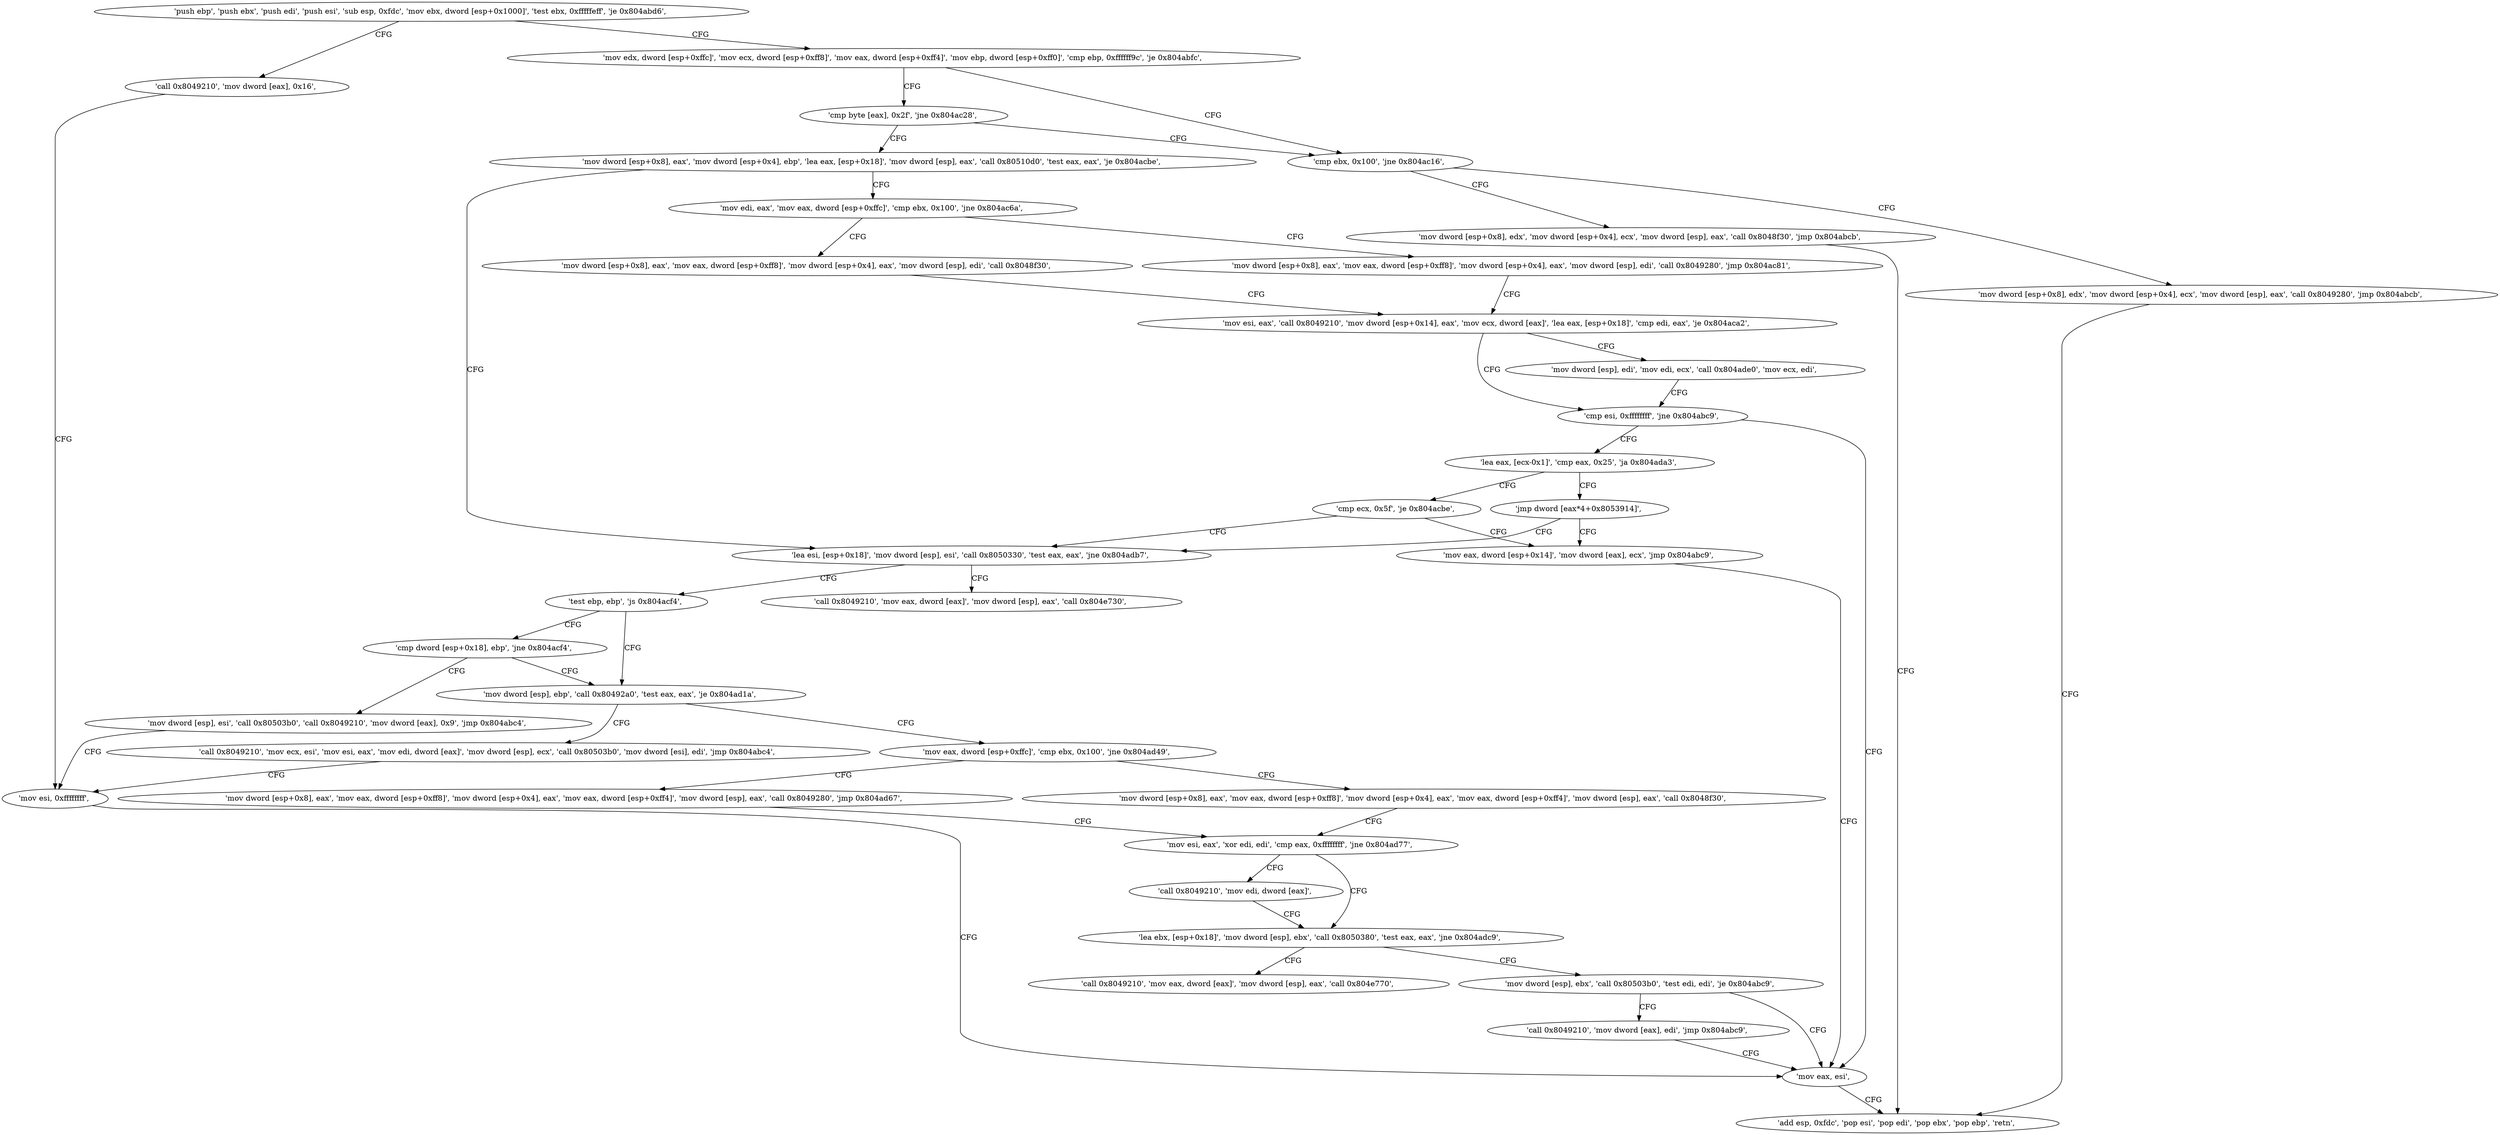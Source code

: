 digraph "func" {
"134523808" [label = "'push ebp', 'push ebx', 'push edi', 'push esi', 'sub esp, 0xfdc', 'mov ebx, dword [esp+0x1000]', 'test ebx, 0xfffffeff', 'je 0x804abd6', " ]
"134523862" [label = "'mov edx, dword [esp+0xffc]', 'mov ecx, dword [esp+0xff8]', 'mov eax, dword [esp+0xff4]', 'mov ebp, dword [esp+0xff0]', 'cmp ebp, 0xffffff9c', 'je 0x804abfc', " ]
"134523833" [label = "'call 0x8049210', 'mov dword [eax], 0x16', " ]
"134523900" [label = "'cmp ebx, 0x100', 'jne 0x804ac16', " ]
"134523895" [label = "'cmp byte [eax], 0x2f', 'jne 0x804ac28', " ]
"134523844" [label = "'mov esi, 0xffffffff', " ]
"134523926" [label = "'mov dword [esp+0x8], edx', 'mov dword [esp+0x4], ecx', 'mov dword [esp], eax', 'call 0x8048f30', 'jmp 0x804abcb', " ]
"134523908" [label = "'mov dword [esp+0x8], edx', 'mov dword [esp+0x4], ecx', 'mov dword [esp], eax', 'call 0x8049280', 'jmp 0x804abcb', " ]
"134523944" [label = "'mov dword [esp+0x8], eax', 'mov dword [esp+0x4], ebp', 'lea eax, [esp+0x18]', 'mov dword [esp], eax', 'call 0x80510d0', 'test eax, eax', 'je 0x804acbe', " ]
"134523851" [label = "'add esp, 0xfdc', 'pop esi', 'pop edi', 'pop ebx', 'pop ebp', 'retn', " ]
"134524094" [label = "'lea esi, [esp+0x18]', 'mov dword [esp], esi', 'call 0x8050330', 'test eax, eax', 'jne 0x804adb7', " ]
"134523968" [label = "'mov edi, eax', 'mov eax, dword [esp+0xffc]', 'cmp ebx, 0x100', 'jne 0x804ac6a', " ]
"134524343" [label = "'call 0x8049210', 'mov eax, dword [eax]', 'mov dword [esp], eax', 'call 0x804e730', " ]
"134524114" [label = "'test ebp, ebp', 'js 0x804acf4', " ]
"134524010" [label = "'mov dword [esp+0x8], eax', 'mov eax, dword [esp+0xff8]', 'mov dword [esp+0x4], eax', 'mov dword [esp], edi', 'call 0x8048f30', " ]
"134523985" [label = "'mov dword [esp+0x8], eax', 'mov eax, dword [esp+0xff8]', 'mov dword [esp+0x4], eax', 'mov dword [esp], edi', 'call 0x8049280', 'jmp 0x804ac81', " ]
"134524148" [label = "'mov dword [esp], ebp', 'call 0x80492a0', 'test eax, eax', 'je 0x804ad1a', " ]
"134524118" [label = "'cmp dword [esp+0x18], ebp', 'jne 0x804acf4', " ]
"134524033" [label = "'mov esi, eax', 'call 0x8049210', 'mov dword [esp+0x14], eax', 'mov ecx, dword [eax]', 'lea eax, [esp+0x18]', 'cmp edi, eax', 'je 0x804aca2', " ]
"134524186" [label = "'mov eax, dword [esp+0xffc]', 'cmp ebx, 0x100', 'jne 0x804ad49', " ]
"134524160" [label = "'call 0x8049210', 'mov ecx, esi', 'mov esi, eax', 'mov edi, dword [eax]', 'mov dword [esp], ecx', 'call 0x80503b0', 'mov dword [esi], edi', 'jmp 0x804abc4', " ]
"134524124" [label = "'mov dword [esp], esi', 'call 0x80503b0', 'call 0x8049210', 'mov dword [eax], 0x9', 'jmp 0x804abc4', " ]
"134524066" [label = "'cmp esi, 0xffffffff', 'jne 0x804abc9', " ]
"134523849" [label = "'mov eax, esi', " ]
"134524075" [label = "'lea eax, [ecx-0x1]', 'cmp eax, 0x25', 'ja 0x804ada3', " ]
"134524054" [label = "'mov dword [esp], edi', 'mov edi, ecx', 'call 0x804ade0', 'mov ecx, edi', " ]
"134524233" [label = "'mov dword [esp+0x8], eax', 'mov eax, dword [esp+0xff8]', 'mov dword [esp+0x4], eax', 'mov eax, dword [esp+0xff4]', 'mov dword [esp], eax', 'call 0x8048f30', " ]
"134524201" [label = "'mov dword [esp+0x8], eax', 'mov eax, dword [esp+0xff8]', 'mov dword [esp+0x4], eax', 'mov eax, dword [esp+0xff4]', 'mov dword [esp], eax', 'call 0x8049280', 'jmp 0x804ad67', " ]
"134524323" [label = "'cmp ecx, 0x5f', 'je 0x804acbe', " ]
"134524087" [label = "'jmp dword [eax*4+0x8053914]', " ]
"134524263" [label = "'mov esi, eax', 'xor edi, edi', 'cmp eax, 0xffffffff', 'jne 0x804ad77', " ]
"134524332" [label = "'mov eax, dword [esp+0x14]', 'mov dword [eax], ecx', 'jmp 0x804abc9', " ]
"134524279" [label = "'lea ebx, [esp+0x18]', 'mov dword [esp], ebx', 'call 0x8050380', 'test eax, eax', 'jne 0x804adc9', " ]
"134524361" [label = "'call 0x8049210', 'mov eax, dword [eax]', 'mov dword [esp], eax', 'call 0x804e770', " ]
"134524295" [label = "'mov dword [esp], ebx', 'call 0x80503b0', 'test edi, edi', 'je 0x804abc9', " ]
"134524272" [label = "'call 0x8049210', 'mov edi, dword [eax]', " ]
"134524311" [label = "'call 0x8049210', 'mov dword [eax], edi', 'jmp 0x804abc9', " ]
"134523808" -> "134523862" [ label = "CFG" ]
"134523808" -> "134523833" [ label = "CFG" ]
"134523862" -> "134523900" [ label = "CFG" ]
"134523862" -> "134523895" [ label = "CFG" ]
"134523833" -> "134523844" [ label = "CFG" ]
"134523900" -> "134523926" [ label = "CFG" ]
"134523900" -> "134523908" [ label = "CFG" ]
"134523895" -> "134523944" [ label = "CFG" ]
"134523895" -> "134523900" [ label = "CFG" ]
"134523844" -> "134523849" [ label = "CFG" ]
"134523926" -> "134523851" [ label = "CFG" ]
"134523908" -> "134523851" [ label = "CFG" ]
"134523944" -> "134524094" [ label = "CFG" ]
"134523944" -> "134523968" [ label = "CFG" ]
"134524094" -> "134524343" [ label = "CFG" ]
"134524094" -> "134524114" [ label = "CFG" ]
"134523968" -> "134524010" [ label = "CFG" ]
"134523968" -> "134523985" [ label = "CFG" ]
"134524114" -> "134524148" [ label = "CFG" ]
"134524114" -> "134524118" [ label = "CFG" ]
"134524010" -> "134524033" [ label = "CFG" ]
"134523985" -> "134524033" [ label = "CFG" ]
"134524148" -> "134524186" [ label = "CFG" ]
"134524148" -> "134524160" [ label = "CFG" ]
"134524118" -> "134524148" [ label = "CFG" ]
"134524118" -> "134524124" [ label = "CFG" ]
"134524033" -> "134524066" [ label = "CFG" ]
"134524033" -> "134524054" [ label = "CFG" ]
"134524186" -> "134524233" [ label = "CFG" ]
"134524186" -> "134524201" [ label = "CFG" ]
"134524160" -> "134523844" [ label = "CFG" ]
"134524124" -> "134523844" [ label = "CFG" ]
"134524066" -> "134523849" [ label = "CFG" ]
"134524066" -> "134524075" [ label = "CFG" ]
"134523849" -> "134523851" [ label = "CFG" ]
"134524075" -> "134524323" [ label = "CFG" ]
"134524075" -> "134524087" [ label = "CFG" ]
"134524054" -> "134524066" [ label = "CFG" ]
"134524233" -> "134524263" [ label = "CFG" ]
"134524201" -> "134524263" [ label = "CFG" ]
"134524323" -> "134524094" [ label = "CFG" ]
"134524323" -> "134524332" [ label = "CFG" ]
"134524087" -> "134524094" [ label = "CFG" ]
"134524087" -> "134524332" [ label = "CFG" ]
"134524263" -> "134524279" [ label = "CFG" ]
"134524263" -> "134524272" [ label = "CFG" ]
"134524332" -> "134523849" [ label = "CFG" ]
"134524279" -> "134524361" [ label = "CFG" ]
"134524279" -> "134524295" [ label = "CFG" ]
"134524295" -> "134523849" [ label = "CFG" ]
"134524295" -> "134524311" [ label = "CFG" ]
"134524272" -> "134524279" [ label = "CFG" ]
"134524311" -> "134523849" [ label = "CFG" ]
}
